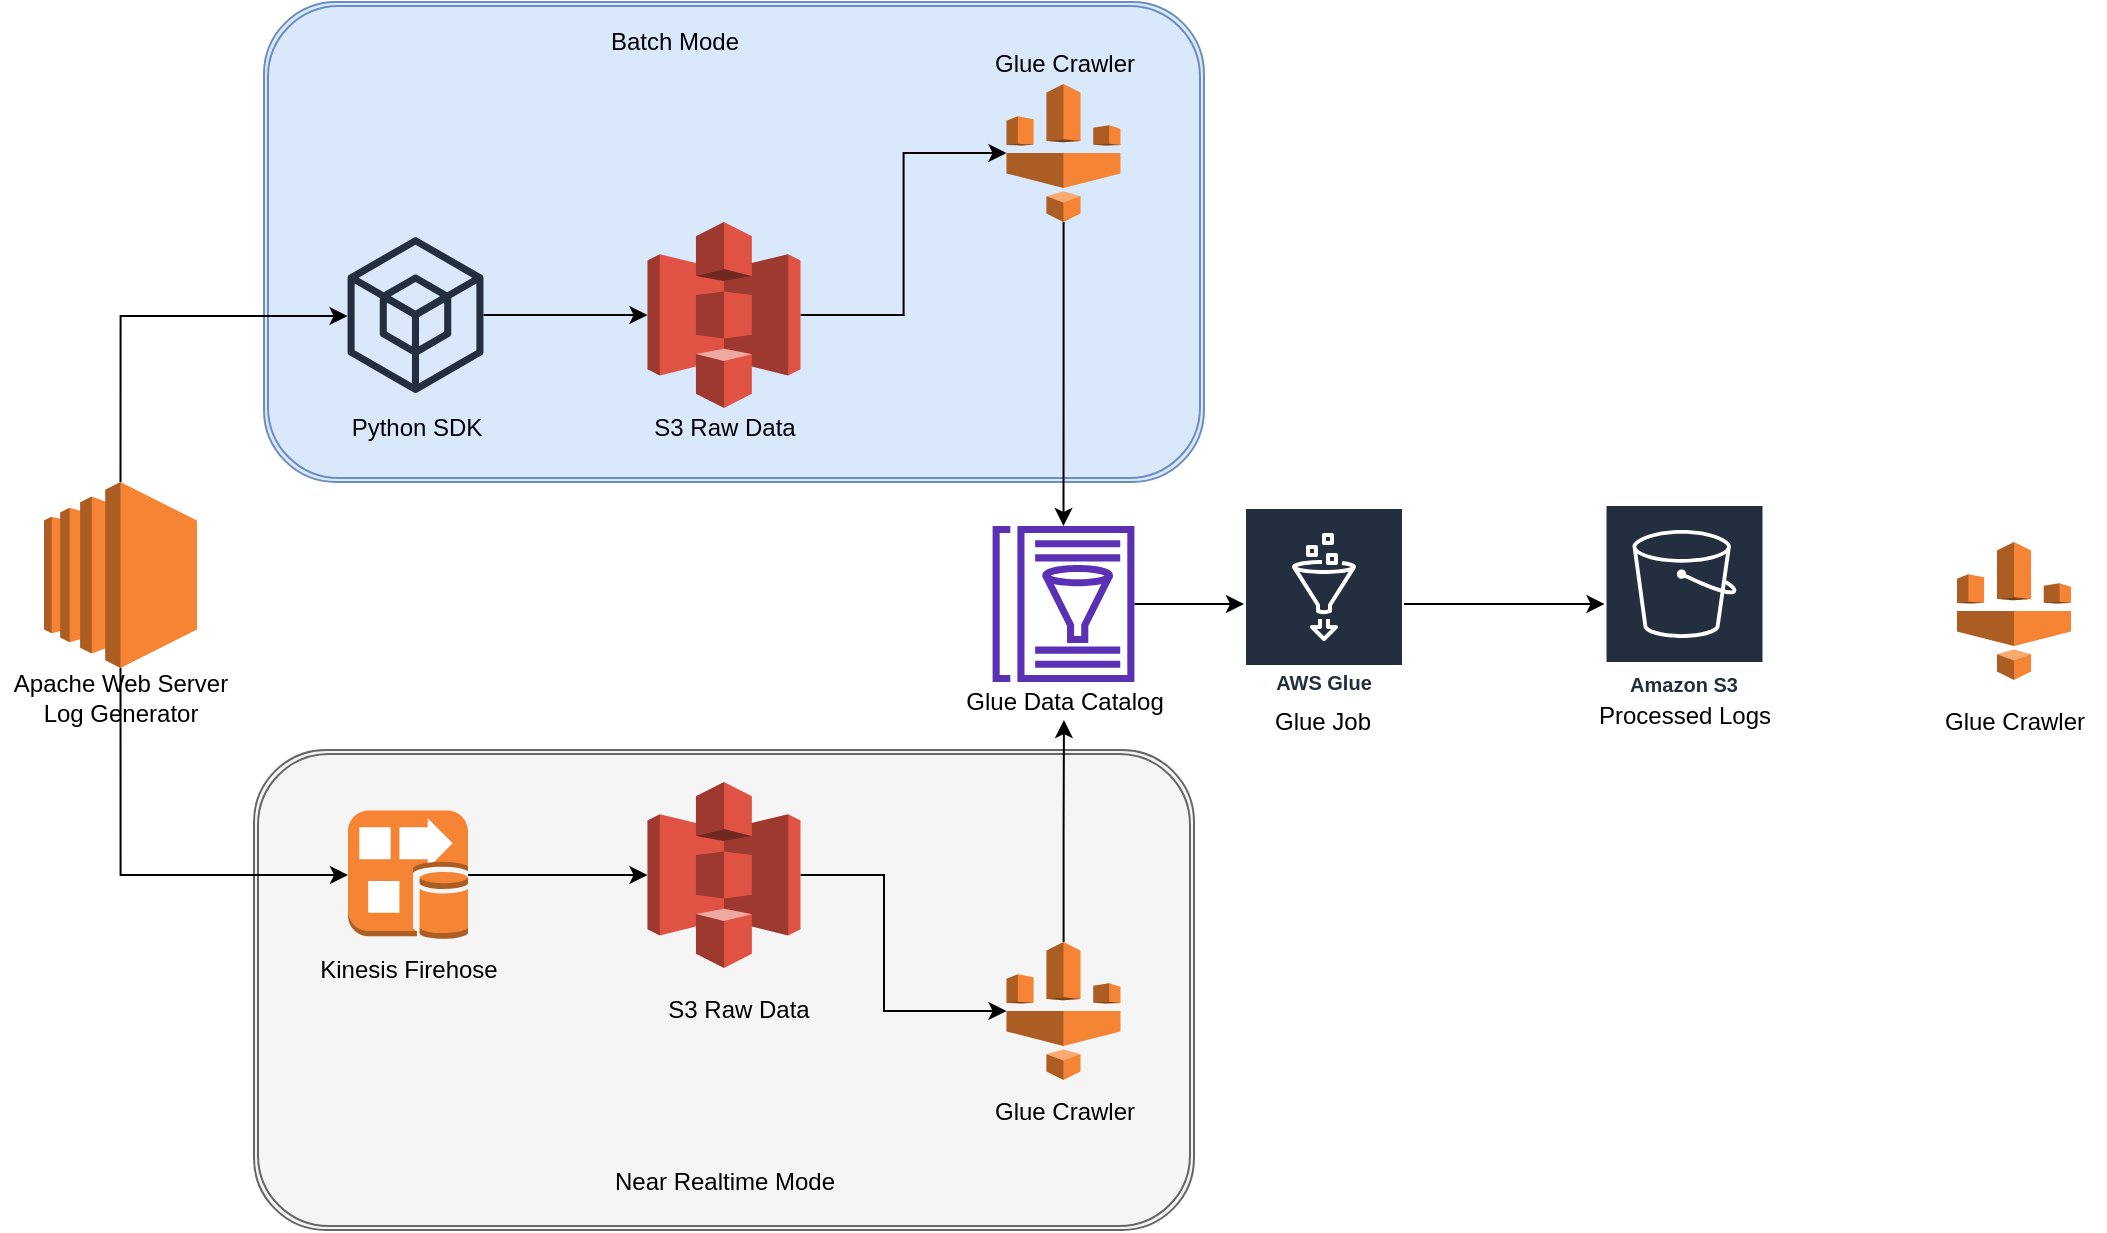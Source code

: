 <mxfile version="12.4.2" type="github" pages="1">
  <diagram id="vCACkUvd8OArtxGlmEOk" name="Page-1">
    <mxGraphModel dx="2088" dy="659" grid="1" gridSize="10" guides="1" tooltips="1" connect="1" arrows="1" fold="1" page="1" pageScale="1" pageWidth="827" pageHeight="1169" math="0" shadow="0">
      <root>
        <mxCell id="0"/>
        <mxCell id="1" parent="0"/>
        <mxCell id="HFsYjO0lp9-rUQ02cceD-49" value="" style="shape=ext;double=1;rounded=1;whiteSpace=wrap;html=1;fillColor=#f5f5f5;strokeColor=#666666;align=center;fontColor=#333333;" vertex="1" parent="1">
          <mxGeometry x="95" y="464" width="470" height="240" as="geometry"/>
        </mxCell>
        <mxCell id="HFsYjO0lp9-rUQ02cceD-39" value="" style="shape=ext;double=1;rounded=1;whiteSpace=wrap;html=1;fillColor=#dae8fc;strokeColor=#6c8ebf;align=center;" vertex="1" parent="1">
          <mxGeometry x="100" y="90" width="470" height="240" as="geometry"/>
        </mxCell>
        <mxCell id="HFsYjO0lp9-rUQ02cceD-2" style="edgeStyle=orthogonalEdgeStyle;rounded=0;orthogonalLoop=1;jettySize=auto;html=1;exitX=0.5;exitY=0;exitDx=0;exitDy=0;exitPerimeter=0;" edge="1" parent="1" source="7QAenssFYoGK3HLZhMAH-1" target="HFsYjO0lp9-rUQ02cceD-1">
          <mxGeometry relative="1" as="geometry">
            <Array as="points">
              <mxPoint x="28" y="247"/>
            </Array>
          </mxGeometry>
        </mxCell>
        <mxCell id="HFsYjO0lp9-rUQ02cceD-20" style="edgeStyle=orthogonalEdgeStyle;rounded=0;orthogonalLoop=1;jettySize=auto;html=1;entryX=0;entryY=0.5;entryDx=0;entryDy=0;entryPerimeter=0;exitX=0.5;exitY=1;exitDx=0;exitDy=0;exitPerimeter=0;" edge="1" parent="1" source="7QAenssFYoGK3HLZhMAH-1" target="HFsYjO0lp9-rUQ02cceD-19">
          <mxGeometry relative="1" as="geometry"/>
        </mxCell>
        <mxCell id="HFsYjO0lp9-rUQ02cceD-4" style="edgeStyle=orthogonalEdgeStyle;rounded=0;orthogonalLoop=1;jettySize=auto;html=1;" edge="1" parent="1" source="HFsYjO0lp9-rUQ02cceD-1" target="HFsYjO0lp9-rUQ02cceD-3">
          <mxGeometry relative="1" as="geometry"/>
        </mxCell>
        <mxCell id="HFsYjO0lp9-rUQ02cceD-9" style="edgeStyle=orthogonalEdgeStyle;rounded=0;orthogonalLoop=1;jettySize=auto;html=1;exitX=1;exitY=0.5;exitDx=0;exitDy=0;exitPerimeter=0;entryX=0;entryY=0.5;entryDx=0;entryDy=0;entryPerimeter=0;" edge="1" parent="1" source="HFsYjO0lp9-rUQ02cceD-3" target="HFsYjO0lp9-rUQ02cceD-7">
          <mxGeometry relative="1" as="geometry"/>
        </mxCell>
        <mxCell id="HFsYjO0lp9-rUQ02cceD-12" style="edgeStyle=orthogonalEdgeStyle;rounded=0;orthogonalLoop=1;jettySize=auto;html=1;" edge="1" parent="1" source="HFsYjO0lp9-rUQ02cceD-7" target="HFsYjO0lp9-rUQ02cceD-10">
          <mxGeometry relative="1" as="geometry"/>
        </mxCell>
        <mxCell id="HFsYjO0lp9-rUQ02cceD-15" style="edgeStyle=orthogonalEdgeStyle;rounded=0;orthogonalLoop=1;jettySize=auto;html=1;" edge="1" parent="1" source="HFsYjO0lp9-rUQ02cceD-10" target="HFsYjO0lp9-rUQ02cceD-13">
          <mxGeometry relative="1" as="geometry"/>
        </mxCell>
        <mxCell id="HFsYjO0lp9-rUQ02cceD-17" style="edgeStyle=orthogonalEdgeStyle;rounded=0;orthogonalLoop=1;jettySize=auto;html=1;" edge="1" parent="1" source="HFsYjO0lp9-rUQ02cceD-13" target="HFsYjO0lp9-rUQ02cceD-16">
          <mxGeometry relative="1" as="geometry"/>
        </mxCell>
        <mxCell id="HFsYjO0lp9-rUQ02cceD-22" style="edgeStyle=orthogonalEdgeStyle;rounded=0;orthogonalLoop=1;jettySize=auto;html=1;entryX=0;entryY=0.5;entryDx=0;entryDy=0;entryPerimeter=0;" edge="1" parent="1" source="HFsYjO0lp9-rUQ02cceD-19" target="HFsYjO0lp9-rUQ02cceD-23">
          <mxGeometry relative="1" as="geometry">
            <mxPoint x="250" y="482.25" as="targetPoint"/>
          </mxGeometry>
        </mxCell>
        <mxCell id="HFsYjO0lp9-rUQ02cceD-28" style="edgeStyle=orthogonalEdgeStyle;rounded=0;orthogonalLoop=1;jettySize=auto;html=1;exitX=1;exitY=0.5;exitDx=0;exitDy=0;exitPerimeter=0;entryX=0;entryY=0.5;entryDx=0;entryDy=0;entryPerimeter=0;" edge="1" parent="1" source="HFsYjO0lp9-rUQ02cceD-23" target="HFsYjO0lp9-rUQ02cceD-31">
          <mxGeometry relative="1" as="geometry">
            <mxPoint x="470" y="560" as="targetPoint"/>
            <Array as="points">
              <mxPoint x="410" y="527"/>
              <mxPoint x="410" y="595"/>
            </Array>
          </mxGeometry>
        </mxCell>
        <mxCell id="HFsYjO0lp9-rUQ02cceD-24" value="" style="group" vertex="1" connectable="0" parent="1">
          <mxGeometry x="444.75" y="352" width="110" height="98" as="geometry"/>
        </mxCell>
        <mxCell id="HFsYjO0lp9-rUQ02cceD-10" value="" style="outlineConnect=0;fontColor=#232F3E;gradientColor=none;fillColor=#5A30B5;strokeColor=none;dashed=0;verticalLabelPosition=bottom;verticalAlign=top;align=center;html=1;fontSize=12;fontStyle=0;aspect=fixed;pointerEvents=1;shape=mxgraph.aws4.glue_data_catalog;" vertex="1" parent="HFsYjO0lp9-rUQ02cceD-24">
          <mxGeometry x="19" width="72" height="78" as="geometry"/>
        </mxCell>
        <mxCell id="HFsYjO0lp9-rUQ02cceD-11" value="Glue Data Catalog" style="text;html=1;align=center;verticalAlign=middle;resizable=0;points=[];;autosize=1;" vertex="1" parent="HFsYjO0lp9-rUQ02cceD-24">
          <mxGeometry y="78" width="110" height="20" as="geometry"/>
        </mxCell>
        <mxCell id="HFsYjO0lp9-rUQ02cceD-25" value="" style="group" vertex="1" connectable="0" parent="1">
          <mxGeometry x="454.75" y="111" width="90" height="89" as="geometry"/>
        </mxCell>
        <mxCell id="HFsYjO0lp9-rUQ02cceD-7" value="" style="outlineConnect=0;dashed=0;verticalLabelPosition=bottom;verticalAlign=top;align=center;html=1;shape=mxgraph.aws3.glue;fillColor=#F58534;gradientColor=none;" vertex="1" parent="HFsYjO0lp9-rUQ02cceD-25">
          <mxGeometry x="16.5" y="20" width="57" height="69" as="geometry"/>
        </mxCell>
        <mxCell id="HFsYjO0lp9-rUQ02cceD-8" value="Glue Crawler" style="text;html=1;align=center;verticalAlign=middle;resizable=0;points=[];;autosize=1;" vertex="1" parent="HFsYjO0lp9-rUQ02cceD-25">
          <mxGeometry width="90" height="20" as="geometry"/>
        </mxCell>
        <mxCell id="HFsYjO0lp9-rUQ02cceD-26" value="" style="group" vertex="1" connectable="0" parent="1">
          <mxGeometry x="590" y="342.5" width="80" height="117" as="geometry"/>
        </mxCell>
        <mxCell id="HFsYjO0lp9-rUQ02cceD-13" value="AWS Glue" style="outlineConnect=0;fontColor=#232F3E;gradientColor=none;strokeColor=#ffffff;fillColor=#232F3E;dashed=0;verticalLabelPosition=middle;verticalAlign=bottom;align=center;html=1;whiteSpace=wrap;fontSize=10;fontStyle=1;spacing=3;shape=mxgraph.aws4.productIcon;prIcon=mxgraph.aws4.glue;" vertex="1" parent="HFsYjO0lp9-rUQ02cceD-26">
          <mxGeometry width="80" height="97" as="geometry"/>
        </mxCell>
        <mxCell id="HFsYjO0lp9-rUQ02cceD-14" value="Glue Job" style="text;html=1;align=center;verticalAlign=middle;resizable=0;points=[];;autosize=1;" vertex="1" parent="HFsYjO0lp9-rUQ02cceD-26">
          <mxGeometry x="8.5" y="97" width="60" height="20" as="geometry"/>
        </mxCell>
        <mxCell id="HFsYjO0lp9-rUQ02cceD-27" value="" style="group" vertex="1" connectable="0" parent="1">
          <mxGeometry x="760.25" y="341" width="100" height="116" as="geometry"/>
        </mxCell>
        <mxCell id="HFsYjO0lp9-rUQ02cceD-16" value="Amazon S3" style="outlineConnect=0;fontColor=#232F3E;gradientColor=none;strokeColor=#ffffff;fillColor=#232F3E;dashed=0;verticalLabelPosition=middle;verticalAlign=bottom;align=center;html=1;whiteSpace=wrap;fontSize=10;fontStyle=1;spacing=3;shape=mxgraph.aws4.productIcon;prIcon=mxgraph.aws4.s3;" vertex="1" parent="HFsYjO0lp9-rUQ02cceD-27">
          <mxGeometry x="10" width="80" height="100" as="geometry"/>
        </mxCell>
        <mxCell id="HFsYjO0lp9-rUQ02cceD-18" value="Processed Logs" style="text;html=1;align=center;verticalAlign=middle;resizable=0;points=[];;autosize=1;" vertex="1" parent="HFsYjO0lp9-rUQ02cceD-27">
          <mxGeometry y="96" width="100" height="20" as="geometry"/>
        </mxCell>
        <mxCell id="HFsYjO0lp9-rUQ02cceD-38" style="edgeStyle=orthogonalEdgeStyle;rounded=0;orthogonalLoop=1;jettySize=auto;html=1;entryX=0.502;entryY=0.95;entryDx=0;entryDy=0;entryPerimeter=0;" edge="1" parent="1" source="HFsYjO0lp9-rUQ02cceD-31" target="HFsYjO0lp9-rUQ02cceD-11">
          <mxGeometry relative="1" as="geometry"/>
        </mxCell>
        <mxCell id="HFsYjO0lp9-rUQ02cceD-31" value="" style="outlineConnect=0;dashed=0;verticalLabelPosition=bottom;verticalAlign=top;align=center;html=1;shape=mxgraph.aws3.glue;fillColor=#F58534;gradientColor=none;" vertex="1" parent="1">
          <mxGeometry x="471.25" y="560" width="57" height="69" as="geometry"/>
        </mxCell>
        <mxCell id="HFsYjO0lp9-rUQ02cceD-32" value="Glue Crawler" style="text;html=1;align=center;verticalAlign=middle;resizable=0;points=[];;autosize=1;direction=south;" vertex="1" parent="1">
          <mxGeometry x="489.75" y="600" width="20" height="90" as="geometry"/>
        </mxCell>
        <mxCell id="HFsYjO0lp9-rUQ02cceD-40" value="" style="group" vertex="1" connectable="0" parent="1">
          <mxGeometry x="-31.75" y="330" width="120" height="123" as="geometry"/>
        </mxCell>
        <mxCell id="7QAenssFYoGK3HLZhMAH-1" value="" style="outlineConnect=0;dashed=0;verticalLabelPosition=bottom;verticalAlign=top;align=center;html=1;shape=mxgraph.aws3.ec2;fillColor=#F58534;gradientColor=none;" parent="HFsYjO0lp9-rUQ02cceD-40" vertex="1">
          <mxGeometry x="21.75" width="76.5" height="93" as="geometry"/>
        </mxCell>
        <mxCell id="7QAenssFYoGK3HLZhMAH-2" value="Apache Web Server&lt;br&gt;Log Generator" style="text;html=1;align=center;verticalAlign=middle;resizable=0;points=[];;autosize=1;" parent="HFsYjO0lp9-rUQ02cceD-40" vertex="1">
          <mxGeometry y="93" width="120" height="30" as="geometry"/>
        </mxCell>
        <mxCell id="HFsYjO0lp9-rUQ02cceD-41" value="" style="group" vertex="1" connectable="0" parent="1">
          <mxGeometry x="135.75" y="207.5" width="80" height="105.5" as="geometry"/>
        </mxCell>
        <mxCell id="HFsYjO0lp9-rUQ02cceD-1" value="" style="outlineConnect=0;fontColor=#232F3E;gradientColor=none;fillColor=#232F3E;strokeColor=none;dashed=0;verticalLabelPosition=bottom;verticalAlign=top;align=center;html=1;fontSize=12;fontStyle=0;aspect=fixed;pointerEvents=1;shape=mxgraph.aws4.external_sdk;" vertex="1" parent="HFsYjO0lp9-rUQ02cceD-41">
          <mxGeometry x="6" width="68" height="78" as="geometry"/>
        </mxCell>
        <mxCell id="HFsYjO0lp9-rUQ02cceD-5" value="Python SDK" style="text;html=1;align=center;verticalAlign=middle;resizable=0;points=[];;autosize=1;" vertex="1" parent="HFsYjO0lp9-rUQ02cceD-41">
          <mxGeometry y="85.5" width="80" height="20" as="geometry"/>
        </mxCell>
        <mxCell id="HFsYjO0lp9-rUQ02cceD-44" value="" style="group" vertex="1" connectable="0" parent="1">
          <mxGeometry x="291.75" y="480" width="90" height="124.25" as="geometry"/>
        </mxCell>
        <mxCell id="HFsYjO0lp9-rUQ02cceD-23" value="" style="outlineConnect=0;dashed=0;verticalLabelPosition=bottom;verticalAlign=top;align=center;html=1;shape=mxgraph.aws3.s3;fillColor=#E05243;gradientColor=none;" vertex="1" parent="HFsYjO0lp9-rUQ02cceD-44">
          <mxGeometry width="76.5" height="93" as="geometry"/>
        </mxCell>
        <mxCell id="HFsYjO0lp9-rUQ02cceD-43" value="S3 Raw Data" style="text;html=1;align=center;verticalAlign=middle;resizable=0;points=[];;autosize=1;" vertex="1" parent="HFsYjO0lp9-rUQ02cceD-44">
          <mxGeometry y="104.25" width="90" height="20" as="geometry"/>
        </mxCell>
        <mxCell id="HFsYjO0lp9-rUQ02cceD-45" value="" style="group" vertex="1" connectable="0" parent="1">
          <mxGeometry x="285" y="200" width="90" height="113" as="geometry"/>
        </mxCell>
        <mxCell id="HFsYjO0lp9-rUQ02cceD-3" value="" style="outlineConnect=0;dashed=0;verticalLabelPosition=bottom;verticalAlign=top;align=center;html=1;shape=mxgraph.aws3.s3;fillColor=#E05243;gradientColor=none;" vertex="1" parent="HFsYjO0lp9-rUQ02cceD-45">
          <mxGeometry x="6.75" width="76.5" height="93" as="geometry"/>
        </mxCell>
        <mxCell id="HFsYjO0lp9-rUQ02cceD-6" value="S3 Raw Data" style="text;html=1;align=center;verticalAlign=middle;resizable=0;points=[];;autosize=1;" vertex="1" parent="HFsYjO0lp9-rUQ02cceD-45">
          <mxGeometry y="93" width="90" height="20" as="geometry"/>
        </mxCell>
        <mxCell id="HFsYjO0lp9-rUQ02cceD-47" value="Batch Mode" style="text;html=1;align=center;verticalAlign=middle;resizable=0;points=[];;autosize=1;" vertex="1" parent="1">
          <mxGeometry x="265" y="100" width="80" height="20" as="geometry"/>
        </mxCell>
        <mxCell id="HFsYjO0lp9-rUQ02cceD-48" value="" style="group" vertex="1" connectable="0" parent="1">
          <mxGeometry x="122" y="494.25" width="100" height="90" as="geometry"/>
        </mxCell>
        <mxCell id="HFsYjO0lp9-rUQ02cceD-19" value="" style="outlineConnect=0;dashed=0;verticalLabelPosition=bottom;verticalAlign=top;align=center;html=1;shape=mxgraph.aws3.kinesis_firehose;fillColor=#F58534;gradientColor=none;" vertex="1" parent="HFsYjO0lp9-rUQ02cceD-48">
          <mxGeometry x="20" width="60" height="64.5" as="geometry"/>
        </mxCell>
        <mxCell id="HFsYjO0lp9-rUQ02cceD-21" value="Kinesis Firehose" style="text;html=1;align=center;verticalAlign=middle;resizable=0;points=[];;autosize=1;" vertex="1" parent="HFsYjO0lp9-rUQ02cceD-48">
          <mxGeometry y="70" width="100" height="20" as="geometry"/>
        </mxCell>
        <mxCell id="HFsYjO0lp9-rUQ02cceD-51" value="Near Realtime Mode" style="text;html=1;align=center;verticalAlign=middle;resizable=0;points=[];;autosize=1;" vertex="1" parent="1">
          <mxGeometry x="265" y="670" width="130" height="20" as="geometry"/>
        </mxCell>
        <mxCell id="HFsYjO0lp9-rUQ02cceD-53" value="" style="outlineConnect=0;dashed=0;verticalLabelPosition=bottom;verticalAlign=top;align=center;html=1;shape=mxgraph.aws3.glue;fillColor=#F58534;gradientColor=none;" vertex="1" parent="1">
          <mxGeometry x="946.5" y="360" width="57" height="69" as="geometry"/>
        </mxCell>
        <mxCell id="HFsYjO0lp9-rUQ02cceD-54" value="Glue Crawler" style="text;html=1;align=center;verticalAlign=middle;resizable=0;points=[];;autosize=1;" vertex="1" parent="1">
          <mxGeometry x="930" y="439.5" width="90" height="20" as="geometry"/>
        </mxCell>
      </root>
    </mxGraphModel>
  </diagram>
</mxfile>
